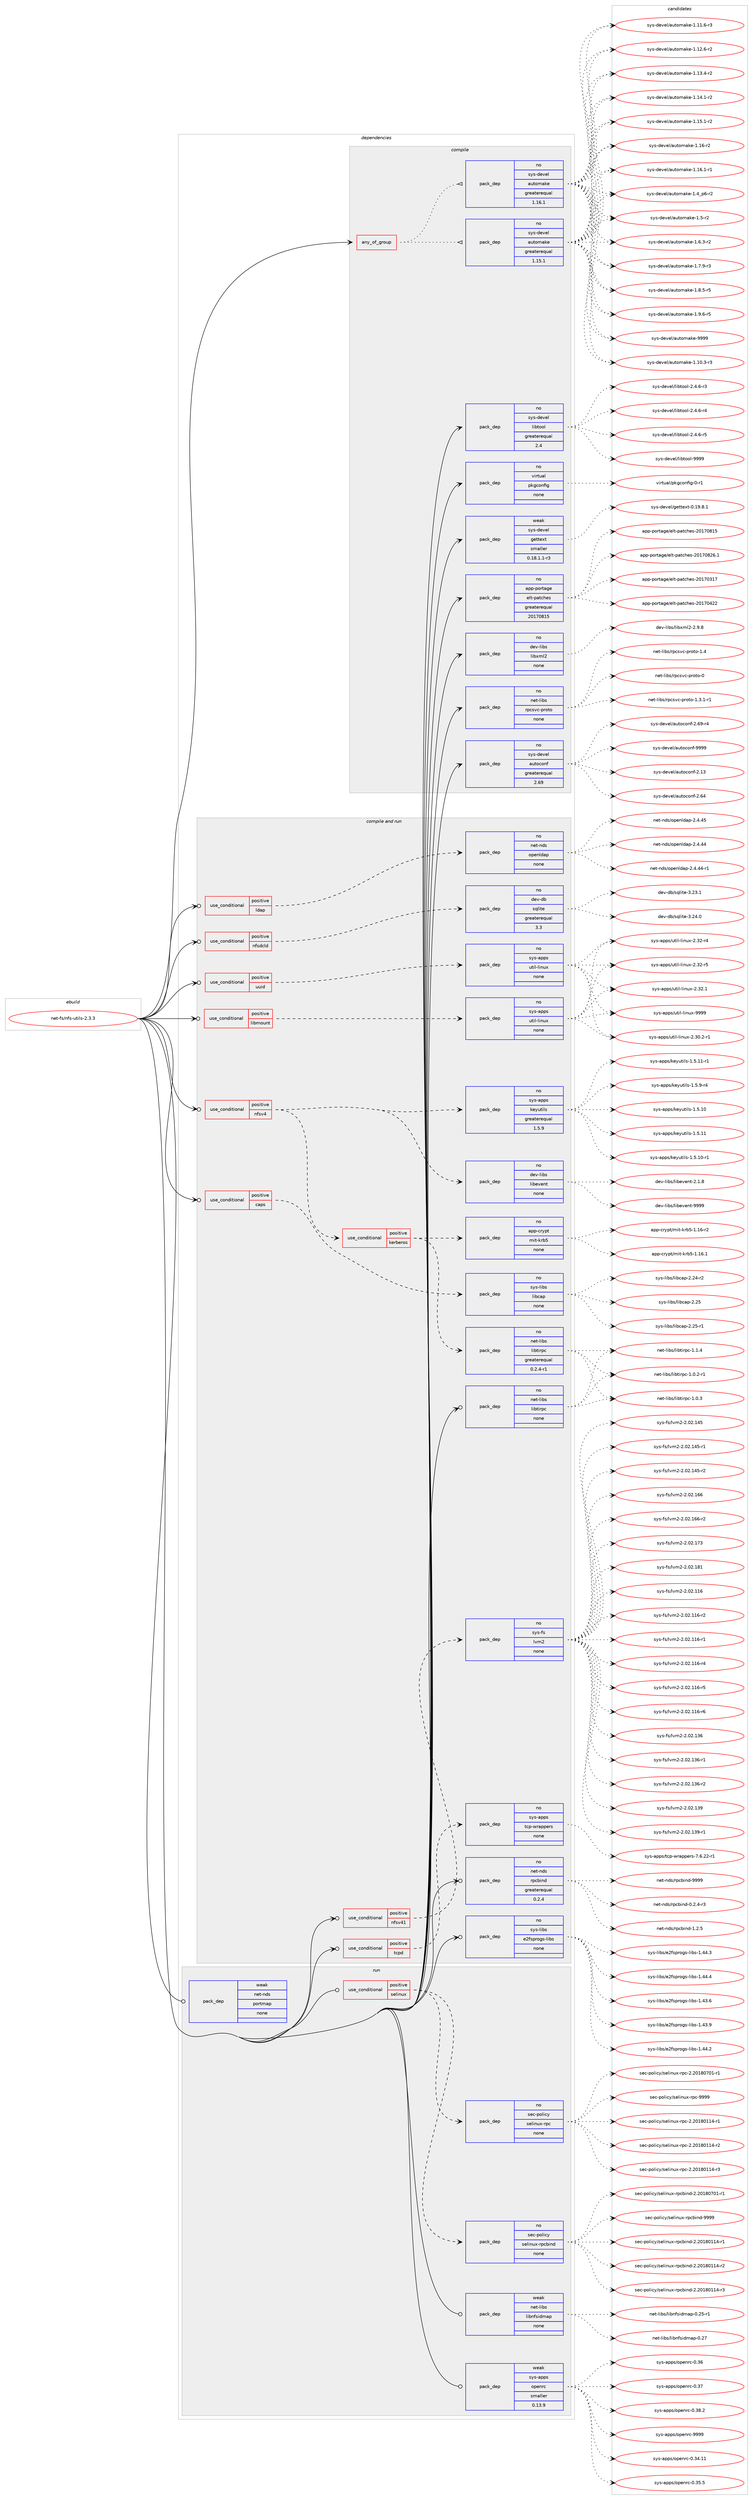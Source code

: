 digraph prolog {

# *************
# Graph options
# *************

newrank=true;
concentrate=true;
compound=true;
graph [rankdir=LR,fontname=Helvetica,fontsize=10,ranksep=1.5];#, ranksep=2.5, nodesep=0.2];
edge  [arrowhead=vee];
node  [fontname=Helvetica,fontsize=10];

# **********
# The ebuild
# **********

subgraph cluster_leftcol {
color=gray;
rank=same;
label=<<i>ebuild</i>>;
id [label="net-fs/nfs-utils-2.3.3", color=red, width=4, href="../net-fs/nfs-utils-2.3.3.svg"];
}

# ****************
# The dependencies
# ****************

subgraph cluster_midcol {
color=gray;
label=<<i>dependencies</i>>;
subgraph cluster_compile {
fillcolor="#eeeeee";
style=filled;
label=<<i>compile</i>>;
subgraph any35 {
dependency3497 [label=<<TABLE BORDER="0" CELLBORDER="1" CELLSPACING="0" CELLPADDING="4"><TR><TD CELLPADDING="10">any_of_group</TD></TR></TABLE>>, shape=none, color=red];subgraph pack2268 {
dependency3498 [label=<<TABLE BORDER="0" CELLBORDER="1" CELLSPACING="0" CELLPADDING="4" WIDTH="220"><TR><TD ROWSPAN="6" CELLPADDING="30">pack_dep</TD></TR><TR><TD WIDTH="110">no</TD></TR><TR><TD>sys-devel</TD></TR><TR><TD>automake</TD></TR><TR><TD>greaterequal</TD></TR><TR><TD>1.16.1</TD></TR></TABLE>>, shape=none, color=blue];
}
dependency3497:e -> dependency3498:w [weight=20,style="dotted",arrowhead="oinv"];
subgraph pack2269 {
dependency3499 [label=<<TABLE BORDER="0" CELLBORDER="1" CELLSPACING="0" CELLPADDING="4" WIDTH="220"><TR><TD ROWSPAN="6" CELLPADDING="30">pack_dep</TD></TR><TR><TD WIDTH="110">no</TD></TR><TR><TD>sys-devel</TD></TR><TR><TD>automake</TD></TR><TR><TD>greaterequal</TD></TR><TR><TD>1.15.1</TD></TR></TABLE>>, shape=none, color=blue];
}
dependency3497:e -> dependency3499:w [weight=20,style="dotted",arrowhead="oinv"];
}
id:e -> dependency3497:w [weight=20,style="solid",arrowhead="vee"];
subgraph pack2270 {
dependency3500 [label=<<TABLE BORDER="0" CELLBORDER="1" CELLSPACING="0" CELLPADDING="4" WIDTH="220"><TR><TD ROWSPAN="6" CELLPADDING="30">pack_dep</TD></TR><TR><TD WIDTH="110">no</TD></TR><TR><TD>app-portage</TD></TR><TR><TD>elt-patches</TD></TR><TR><TD>greaterequal</TD></TR><TR><TD>20170815</TD></TR></TABLE>>, shape=none, color=blue];
}
id:e -> dependency3500:w [weight=20,style="solid",arrowhead="vee"];
subgraph pack2271 {
dependency3501 [label=<<TABLE BORDER="0" CELLBORDER="1" CELLSPACING="0" CELLPADDING="4" WIDTH="220"><TR><TD ROWSPAN="6" CELLPADDING="30">pack_dep</TD></TR><TR><TD WIDTH="110">no</TD></TR><TR><TD>dev-libs</TD></TR><TR><TD>libxml2</TD></TR><TR><TD>none</TD></TR><TR><TD></TD></TR></TABLE>>, shape=none, color=blue];
}
id:e -> dependency3501:w [weight=20,style="solid",arrowhead="vee"];
subgraph pack2272 {
dependency3502 [label=<<TABLE BORDER="0" CELLBORDER="1" CELLSPACING="0" CELLPADDING="4" WIDTH="220"><TR><TD ROWSPAN="6" CELLPADDING="30">pack_dep</TD></TR><TR><TD WIDTH="110">no</TD></TR><TR><TD>net-libs</TD></TR><TR><TD>rpcsvc-proto</TD></TR><TR><TD>none</TD></TR><TR><TD></TD></TR></TABLE>>, shape=none, color=blue];
}
id:e -> dependency3502:w [weight=20,style="solid",arrowhead="vee"];
subgraph pack2273 {
dependency3503 [label=<<TABLE BORDER="0" CELLBORDER="1" CELLSPACING="0" CELLPADDING="4" WIDTH="220"><TR><TD ROWSPAN="6" CELLPADDING="30">pack_dep</TD></TR><TR><TD WIDTH="110">no</TD></TR><TR><TD>sys-devel</TD></TR><TR><TD>autoconf</TD></TR><TR><TD>greaterequal</TD></TR><TR><TD>2.69</TD></TR></TABLE>>, shape=none, color=blue];
}
id:e -> dependency3503:w [weight=20,style="solid",arrowhead="vee"];
subgraph pack2274 {
dependency3504 [label=<<TABLE BORDER="0" CELLBORDER="1" CELLSPACING="0" CELLPADDING="4" WIDTH="220"><TR><TD ROWSPAN="6" CELLPADDING="30">pack_dep</TD></TR><TR><TD WIDTH="110">no</TD></TR><TR><TD>sys-devel</TD></TR><TR><TD>libtool</TD></TR><TR><TD>greaterequal</TD></TR><TR><TD>2.4</TD></TR></TABLE>>, shape=none, color=blue];
}
id:e -> dependency3504:w [weight=20,style="solid",arrowhead="vee"];
subgraph pack2275 {
dependency3505 [label=<<TABLE BORDER="0" CELLBORDER="1" CELLSPACING="0" CELLPADDING="4" WIDTH="220"><TR><TD ROWSPAN="6" CELLPADDING="30">pack_dep</TD></TR><TR><TD WIDTH="110">no</TD></TR><TR><TD>virtual</TD></TR><TR><TD>pkgconfig</TD></TR><TR><TD>none</TD></TR><TR><TD></TD></TR></TABLE>>, shape=none, color=blue];
}
id:e -> dependency3505:w [weight=20,style="solid",arrowhead="vee"];
subgraph pack2276 {
dependency3506 [label=<<TABLE BORDER="0" CELLBORDER="1" CELLSPACING="0" CELLPADDING="4" WIDTH="220"><TR><TD ROWSPAN="6" CELLPADDING="30">pack_dep</TD></TR><TR><TD WIDTH="110">weak</TD></TR><TR><TD>sys-devel</TD></TR><TR><TD>gettext</TD></TR><TR><TD>smaller</TD></TR><TR><TD>0.18.1.1-r3</TD></TR></TABLE>>, shape=none, color=blue];
}
id:e -> dependency3506:w [weight=20,style="solid",arrowhead="vee"];
}
subgraph cluster_compileandrun {
fillcolor="#eeeeee";
style=filled;
label=<<i>compile and run</i>>;
subgraph cond1195 {
dependency3507 [label=<<TABLE BORDER="0" CELLBORDER="1" CELLSPACING="0" CELLPADDING="4"><TR><TD ROWSPAN="3" CELLPADDING="10">use_conditional</TD></TR><TR><TD>positive</TD></TR><TR><TD>caps</TD></TR></TABLE>>, shape=none, color=red];
subgraph pack2277 {
dependency3508 [label=<<TABLE BORDER="0" CELLBORDER="1" CELLSPACING="0" CELLPADDING="4" WIDTH="220"><TR><TD ROWSPAN="6" CELLPADDING="30">pack_dep</TD></TR><TR><TD WIDTH="110">no</TD></TR><TR><TD>sys-libs</TD></TR><TR><TD>libcap</TD></TR><TR><TD>none</TD></TR><TR><TD></TD></TR></TABLE>>, shape=none, color=blue];
}
dependency3507:e -> dependency3508:w [weight=20,style="dashed",arrowhead="vee"];
}
id:e -> dependency3507:w [weight=20,style="solid",arrowhead="odotvee"];
subgraph cond1196 {
dependency3509 [label=<<TABLE BORDER="0" CELLBORDER="1" CELLSPACING="0" CELLPADDING="4"><TR><TD ROWSPAN="3" CELLPADDING="10">use_conditional</TD></TR><TR><TD>positive</TD></TR><TR><TD>ldap</TD></TR></TABLE>>, shape=none, color=red];
subgraph pack2278 {
dependency3510 [label=<<TABLE BORDER="0" CELLBORDER="1" CELLSPACING="0" CELLPADDING="4" WIDTH="220"><TR><TD ROWSPAN="6" CELLPADDING="30">pack_dep</TD></TR><TR><TD WIDTH="110">no</TD></TR><TR><TD>net-nds</TD></TR><TR><TD>openldap</TD></TR><TR><TD>none</TD></TR><TR><TD></TD></TR></TABLE>>, shape=none, color=blue];
}
dependency3509:e -> dependency3510:w [weight=20,style="dashed",arrowhead="vee"];
}
id:e -> dependency3509:w [weight=20,style="solid",arrowhead="odotvee"];
subgraph cond1197 {
dependency3511 [label=<<TABLE BORDER="0" CELLBORDER="1" CELLSPACING="0" CELLPADDING="4"><TR><TD ROWSPAN="3" CELLPADDING="10">use_conditional</TD></TR><TR><TD>positive</TD></TR><TR><TD>libmount</TD></TR></TABLE>>, shape=none, color=red];
subgraph pack2279 {
dependency3512 [label=<<TABLE BORDER="0" CELLBORDER="1" CELLSPACING="0" CELLPADDING="4" WIDTH="220"><TR><TD ROWSPAN="6" CELLPADDING="30">pack_dep</TD></TR><TR><TD WIDTH="110">no</TD></TR><TR><TD>sys-apps</TD></TR><TR><TD>util-linux</TD></TR><TR><TD>none</TD></TR><TR><TD></TD></TR></TABLE>>, shape=none, color=blue];
}
dependency3511:e -> dependency3512:w [weight=20,style="dashed",arrowhead="vee"];
}
id:e -> dependency3511:w [weight=20,style="solid",arrowhead="odotvee"];
subgraph cond1198 {
dependency3513 [label=<<TABLE BORDER="0" CELLBORDER="1" CELLSPACING="0" CELLPADDING="4"><TR><TD ROWSPAN="3" CELLPADDING="10">use_conditional</TD></TR><TR><TD>positive</TD></TR><TR><TD>nfsdcld</TD></TR></TABLE>>, shape=none, color=red];
subgraph pack2280 {
dependency3514 [label=<<TABLE BORDER="0" CELLBORDER="1" CELLSPACING="0" CELLPADDING="4" WIDTH="220"><TR><TD ROWSPAN="6" CELLPADDING="30">pack_dep</TD></TR><TR><TD WIDTH="110">no</TD></TR><TR><TD>dev-db</TD></TR><TR><TD>sqlite</TD></TR><TR><TD>greaterequal</TD></TR><TR><TD>3.3</TD></TR></TABLE>>, shape=none, color=blue];
}
dependency3513:e -> dependency3514:w [weight=20,style="dashed",arrowhead="vee"];
}
id:e -> dependency3513:w [weight=20,style="solid",arrowhead="odotvee"];
subgraph cond1199 {
dependency3515 [label=<<TABLE BORDER="0" CELLBORDER="1" CELLSPACING="0" CELLPADDING="4"><TR><TD ROWSPAN="3" CELLPADDING="10">use_conditional</TD></TR><TR><TD>positive</TD></TR><TR><TD>nfsv4</TD></TR></TABLE>>, shape=none, color=red];
subgraph pack2281 {
dependency3516 [label=<<TABLE BORDER="0" CELLBORDER="1" CELLSPACING="0" CELLPADDING="4" WIDTH="220"><TR><TD ROWSPAN="6" CELLPADDING="30">pack_dep</TD></TR><TR><TD WIDTH="110">no</TD></TR><TR><TD>dev-libs</TD></TR><TR><TD>libevent</TD></TR><TR><TD>none</TD></TR><TR><TD></TD></TR></TABLE>>, shape=none, color=blue];
}
dependency3515:e -> dependency3516:w [weight=20,style="dashed",arrowhead="vee"];
subgraph pack2282 {
dependency3517 [label=<<TABLE BORDER="0" CELLBORDER="1" CELLSPACING="0" CELLPADDING="4" WIDTH="220"><TR><TD ROWSPAN="6" CELLPADDING="30">pack_dep</TD></TR><TR><TD WIDTH="110">no</TD></TR><TR><TD>sys-apps</TD></TR><TR><TD>keyutils</TD></TR><TR><TD>greaterequal</TD></TR><TR><TD>1.5.9</TD></TR></TABLE>>, shape=none, color=blue];
}
dependency3515:e -> dependency3517:w [weight=20,style="dashed",arrowhead="vee"];
subgraph cond1200 {
dependency3518 [label=<<TABLE BORDER="0" CELLBORDER="1" CELLSPACING="0" CELLPADDING="4"><TR><TD ROWSPAN="3" CELLPADDING="10">use_conditional</TD></TR><TR><TD>positive</TD></TR><TR><TD>kerberos</TD></TR></TABLE>>, shape=none, color=red];
subgraph pack2283 {
dependency3519 [label=<<TABLE BORDER="0" CELLBORDER="1" CELLSPACING="0" CELLPADDING="4" WIDTH="220"><TR><TD ROWSPAN="6" CELLPADDING="30">pack_dep</TD></TR><TR><TD WIDTH="110">no</TD></TR><TR><TD>net-libs</TD></TR><TR><TD>libtirpc</TD></TR><TR><TD>greaterequal</TD></TR><TR><TD>0.2.4-r1</TD></TR></TABLE>>, shape=none, color=blue];
}
dependency3518:e -> dependency3519:w [weight=20,style="dashed",arrowhead="vee"];
subgraph pack2284 {
dependency3520 [label=<<TABLE BORDER="0" CELLBORDER="1" CELLSPACING="0" CELLPADDING="4" WIDTH="220"><TR><TD ROWSPAN="6" CELLPADDING="30">pack_dep</TD></TR><TR><TD WIDTH="110">no</TD></TR><TR><TD>app-crypt</TD></TR><TR><TD>mit-krb5</TD></TR><TR><TD>none</TD></TR><TR><TD></TD></TR></TABLE>>, shape=none, color=blue];
}
dependency3518:e -> dependency3520:w [weight=20,style="dashed",arrowhead="vee"];
}
dependency3515:e -> dependency3518:w [weight=20,style="dashed",arrowhead="vee"];
}
id:e -> dependency3515:w [weight=20,style="solid",arrowhead="odotvee"];
subgraph cond1201 {
dependency3521 [label=<<TABLE BORDER="0" CELLBORDER="1" CELLSPACING="0" CELLPADDING="4"><TR><TD ROWSPAN="3" CELLPADDING="10">use_conditional</TD></TR><TR><TD>positive</TD></TR><TR><TD>nfsv41</TD></TR></TABLE>>, shape=none, color=red];
subgraph pack2285 {
dependency3522 [label=<<TABLE BORDER="0" CELLBORDER="1" CELLSPACING="0" CELLPADDING="4" WIDTH="220"><TR><TD ROWSPAN="6" CELLPADDING="30">pack_dep</TD></TR><TR><TD WIDTH="110">no</TD></TR><TR><TD>sys-fs</TD></TR><TR><TD>lvm2</TD></TR><TR><TD>none</TD></TR><TR><TD></TD></TR></TABLE>>, shape=none, color=blue];
}
dependency3521:e -> dependency3522:w [weight=20,style="dashed",arrowhead="vee"];
}
id:e -> dependency3521:w [weight=20,style="solid",arrowhead="odotvee"];
subgraph cond1202 {
dependency3523 [label=<<TABLE BORDER="0" CELLBORDER="1" CELLSPACING="0" CELLPADDING="4"><TR><TD ROWSPAN="3" CELLPADDING="10">use_conditional</TD></TR><TR><TD>positive</TD></TR><TR><TD>tcpd</TD></TR></TABLE>>, shape=none, color=red];
subgraph pack2286 {
dependency3524 [label=<<TABLE BORDER="0" CELLBORDER="1" CELLSPACING="0" CELLPADDING="4" WIDTH="220"><TR><TD ROWSPAN="6" CELLPADDING="30">pack_dep</TD></TR><TR><TD WIDTH="110">no</TD></TR><TR><TD>sys-apps</TD></TR><TR><TD>tcp-wrappers</TD></TR><TR><TD>none</TD></TR><TR><TD></TD></TR></TABLE>>, shape=none, color=blue];
}
dependency3523:e -> dependency3524:w [weight=20,style="dashed",arrowhead="vee"];
}
id:e -> dependency3523:w [weight=20,style="solid",arrowhead="odotvee"];
subgraph cond1203 {
dependency3525 [label=<<TABLE BORDER="0" CELLBORDER="1" CELLSPACING="0" CELLPADDING="4"><TR><TD ROWSPAN="3" CELLPADDING="10">use_conditional</TD></TR><TR><TD>positive</TD></TR><TR><TD>uuid</TD></TR></TABLE>>, shape=none, color=red];
subgraph pack2287 {
dependency3526 [label=<<TABLE BORDER="0" CELLBORDER="1" CELLSPACING="0" CELLPADDING="4" WIDTH="220"><TR><TD ROWSPAN="6" CELLPADDING="30">pack_dep</TD></TR><TR><TD WIDTH="110">no</TD></TR><TR><TD>sys-apps</TD></TR><TR><TD>util-linux</TD></TR><TR><TD>none</TD></TR><TR><TD></TD></TR></TABLE>>, shape=none, color=blue];
}
dependency3525:e -> dependency3526:w [weight=20,style="dashed",arrowhead="vee"];
}
id:e -> dependency3525:w [weight=20,style="solid",arrowhead="odotvee"];
subgraph pack2288 {
dependency3527 [label=<<TABLE BORDER="0" CELLBORDER="1" CELLSPACING="0" CELLPADDING="4" WIDTH="220"><TR><TD ROWSPAN="6" CELLPADDING="30">pack_dep</TD></TR><TR><TD WIDTH="110">no</TD></TR><TR><TD>net-libs</TD></TR><TR><TD>libtirpc</TD></TR><TR><TD>none</TD></TR><TR><TD></TD></TR></TABLE>>, shape=none, color=blue];
}
id:e -> dependency3527:w [weight=20,style="solid",arrowhead="odotvee"];
subgraph pack2289 {
dependency3528 [label=<<TABLE BORDER="0" CELLBORDER="1" CELLSPACING="0" CELLPADDING="4" WIDTH="220"><TR><TD ROWSPAN="6" CELLPADDING="30">pack_dep</TD></TR><TR><TD WIDTH="110">no</TD></TR><TR><TD>net-nds</TD></TR><TR><TD>rpcbind</TD></TR><TR><TD>greaterequal</TD></TR><TR><TD>0.2.4</TD></TR></TABLE>>, shape=none, color=blue];
}
id:e -> dependency3528:w [weight=20,style="solid",arrowhead="odotvee"];
subgraph pack2290 {
dependency3529 [label=<<TABLE BORDER="0" CELLBORDER="1" CELLSPACING="0" CELLPADDING="4" WIDTH="220"><TR><TD ROWSPAN="6" CELLPADDING="30">pack_dep</TD></TR><TR><TD WIDTH="110">no</TD></TR><TR><TD>sys-libs</TD></TR><TR><TD>e2fsprogs-libs</TD></TR><TR><TD>none</TD></TR><TR><TD></TD></TR></TABLE>>, shape=none, color=blue];
}
id:e -> dependency3529:w [weight=20,style="solid",arrowhead="odotvee"];
}
subgraph cluster_run {
fillcolor="#eeeeee";
style=filled;
label=<<i>run</i>>;
subgraph cond1204 {
dependency3530 [label=<<TABLE BORDER="0" CELLBORDER="1" CELLSPACING="0" CELLPADDING="4"><TR><TD ROWSPAN="3" CELLPADDING="10">use_conditional</TD></TR><TR><TD>positive</TD></TR><TR><TD>selinux</TD></TR></TABLE>>, shape=none, color=red];
subgraph pack2291 {
dependency3531 [label=<<TABLE BORDER="0" CELLBORDER="1" CELLSPACING="0" CELLPADDING="4" WIDTH="220"><TR><TD ROWSPAN="6" CELLPADDING="30">pack_dep</TD></TR><TR><TD WIDTH="110">no</TD></TR><TR><TD>sec-policy</TD></TR><TR><TD>selinux-rpc</TD></TR><TR><TD>none</TD></TR><TR><TD></TD></TR></TABLE>>, shape=none, color=blue];
}
dependency3530:e -> dependency3531:w [weight=20,style="dashed",arrowhead="vee"];
subgraph pack2292 {
dependency3532 [label=<<TABLE BORDER="0" CELLBORDER="1" CELLSPACING="0" CELLPADDING="4" WIDTH="220"><TR><TD ROWSPAN="6" CELLPADDING="30">pack_dep</TD></TR><TR><TD WIDTH="110">no</TD></TR><TR><TD>sec-policy</TD></TR><TR><TD>selinux-rpcbind</TD></TR><TR><TD>none</TD></TR><TR><TD></TD></TR></TABLE>>, shape=none, color=blue];
}
dependency3530:e -> dependency3532:w [weight=20,style="dashed",arrowhead="vee"];
}
id:e -> dependency3530:w [weight=20,style="solid",arrowhead="odot"];
subgraph pack2293 {
dependency3533 [label=<<TABLE BORDER="0" CELLBORDER="1" CELLSPACING="0" CELLPADDING="4" WIDTH="220"><TR><TD ROWSPAN="6" CELLPADDING="30">pack_dep</TD></TR><TR><TD WIDTH="110">weak</TD></TR><TR><TD>net-libs</TD></TR><TR><TD>libnfsidmap</TD></TR><TR><TD>none</TD></TR><TR><TD></TD></TR></TABLE>>, shape=none, color=blue];
}
id:e -> dependency3533:w [weight=20,style="solid",arrowhead="odot"];
subgraph pack2294 {
dependency3534 [label=<<TABLE BORDER="0" CELLBORDER="1" CELLSPACING="0" CELLPADDING="4" WIDTH="220"><TR><TD ROWSPAN="6" CELLPADDING="30">pack_dep</TD></TR><TR><TD WIDTH="110">weak</TD></TR><TR><TD>net-nds</TD></TR><TR><TD>portmap</TD></TR><TR><TD>none</TD></TR><TR><TD></TD></TR></TABLE>>, shape=none, color=blue];
}
id:e -> dependency3534:w [weight=20,style="solid",arrowhead="odot"];
subgraph pack2295 {
dependency3535 [label=<<TABLE BORDER="0" CELLBORDER="1" CELLSPACING="0" CELLPADDING="4" WIDTH="220"><TR><TD ROWSPAN="6" CELLPADDING="30">pack_dep</TD></TR><TR><TD WIDTH="110">weak</TD></TR><TR><TD>sys-apps</TD></TR><TR><TD>openrc</TD></TR><TR><TD>smaller</TD></TR><TR><TD>0.13.9</TD></TR></TABLE>>, shape=none, color=blue];
}
id:e -> dependency3535:w [weight=20,style="solid",arrowhead="odot"];
}
}

# **************
# The candidates
# **************

subgraph cluster_choices {
rank=same;
color=gray;
label=<<i>candidates</i>>;

subgraph choice2268 {
color=black;
nodesep=1;
choice11512111545100101118101108479711711611110997107101454946494846514511451 [label="sys-devel/automake-1.10.3-r3", color=red, width=4,href="../sys-devel/automake-1.10.3-r3.svg"];
choice11512111545100101118101108479711711611110997107101454946494946544511451 [label="sys-devel/automake-1.11.6-r3", color=red, width=4,href="../sys-devel/automake-1.11.6-r3.svg"];
choice11512111545100101118101108479711711611110997107101454946495046544511450 [label="sys-devel/automake-1.12.6-r2", color=red, width=4,href="../sys-devel/automake-1.12.6-r2.svg"];
choice11512111545100101118101108479711711611110997107101454946495146524511450 [label="sys-devel/automake-1.13.4-r2", color=red, width=4,href="../sys-devel/automake-1.13.4-r2.svg"];
choice11512111545100101118101108479711711611110997107101454946495246494511450 [label="sys-devel/automake-1.14.1-r2", color=red, width=4,href="../sys-devel/automake-1.14.1-r2.svg"];
choice11512111545100101118101108479711711611110997107101454946495346494511450 [label="sys-devel/automake-1.15.1-r2", color=red, width=4,href="../sys-devel/automake-1.15.1-r2.svg"];
choice1151211154510010111810110847971171161111099710710145494649544511450 [label="sys-devel/automake-1.16-r2", color=red, width=4,href="../sys-devel/automake-1.16-r2.svg"];
choice11512111545100101118101108479711711611110997107101454946495446494511449 [label="sys-devel/automake-1.16.1-r1", color=red, width=4,href="../sys-devel/automake-1.16.1-r1.svg"];
choice115121115451001011181011084797117116111109971071014549465295112544511450 [label="sys-devel/automake-1.4_p6-r2", color=red, width=4,href="../sys-devel/automake-1.4_p6-r2.svg"];
choice11512111545100101118101108479711711611110997107101454946534511450 [label="sys-devel/automake-1.5-r2", color=red, width=4,href="../sys-devel/automake-1.5-r2.svg"];
choice115121115451001011181011084797117116111109971071014549465446514511450 [label="sys-devel/automake-1.6.3-r2", color=red, width=4,href="../sys-devel/automake-1.6.3-r2.svg"];
choice115121115451001011181011084797117116111109971071014549465546574511451 [label="sys-devel/automake-1.7.9-r3", color=red, width=4,href="../sys-devel/automake-1.7.9-r3.svg"];
choice115121115451001011181011084797117116111109971071014549465646534511453 [label="sys-devel/automake-1.8.5-r5", color=red, width=4,href="../sys-devel/automake-1.8.5-r5.svg"];
choice115121115451001011181011084797117116111109971071014549465746544511453 [label="sys-devel/automake-1.9.6-r5", color=red, width=4,href="../sys-devel/automake-1.9.6-r5.svg"];
choice115121115451001011181011084797117116111109971071014557575757 [label="sys-devel/automake-9999", color=red, width=4,href="../sys-devel/automake-9999.svg"];
dependency3498:e -> choice11512111545100101118101108479711711611110997107101454946494846514511451:w [style=dotted,weight="100"];
dependency3498:e -> choice11512111545100101118101108479711711611110997107101454946494946544511451:w [style=dotted,weight="100"];
dependency3498:e -> choice11512111545100101118101108479711711611110997107101454946495046544511450:w [style=dotted,weight="100"];
dependency3498:e -> choice11512111545100101118101108479711711611110997107101454946495146524511450:w [style=dotted,weight="100"];
dependency3498:e -> choice11512111545100101118101108479711711611110997107101454946495246494511450:w [style=dotted,weight="100"];
dependency3498:e -> choice11512111545100101118101108479711711611110997107101454946495346494511450:w [style=dotted,weight="100"];
dependency3498:e -> choice1151211154510010111810110847971171161111099710710145494649544511450:w [style=dotted,weight="100"];
dependency3498:e -> choice11512111545100101118101108479711711611110997107101454946495446494511449:w [style=dotted,weight="100"];
dependency3498:e -> choice115121115451001011181011084797117116111109971071014549465295112544511450:w [style=dotted,weight="100"];
dependency3498:e -> choice11512111545100101118101108479711711611110997107101454946534511450:w [style=dotted,weight="100"];
dependency3498:e -> choice115121115451001011181011084797117116111109971071014549465446514511450:w [style=dotted,weight="100"];
dependency3498:e -> choice115121115451001011181011084797117116111109971071014549465546574511451:w [style=dotted,weight="100"];
dependency3498:e -> choice115121115451001011181011084797117116111109971071014549465646534511453:w [style=dotted,weight="100"];
dependency3498:e -> choice115121115451001011181011084797117116111109971071014549465746544511453:w [style=dotted,weight="100"];
dependency3498:e -> choice115121115451001011181011084797117116111109971071014557575757:w [style=dotted,weight="100"];
}
subgraph choice2269 {
color=black;
nodesep=1;
choice11512111545100101118101108479711711611110997107101454946494846514511451 [label="sys-devel/automake-1.10.3-r3", color=red, width=4,href="../sys-devel/automake-1.10.3-r3.svg"];
choice11512111545100101118101108479711711611110997107101454946494946544511451 [label="sys-devel/automake-1.11.6-r3", color=red, width=4,href="../sys-devel/automake-1.11.6-r3.svg"];
choice11512111545100101118101108479711711611110997107101454946495046544511450 [label="sys-devel/automake-1.12.6-r2", color=red, width=4,href="../sys-devel/automake-1.12.6-r2.svg"];
choice11512111545100101118101108479711711611110997107101454946495146524511450 [label="sys-devel/automake-1.13.4-r2", color=red, width=4,href="../sys-devel/automake-1.13.4-r2.svg"];
choice11512111545100101118101108479711711611110997107101454946495246494511450 [label="sys-devel/automake-1.14.1-r2", color=red, width=4,href="../sys-devel/automake-1.14.1-r2.svg"];
choice11512111545100101118101108479711711611110997107101454946495346494511450 [label="sys-devel/automake-1.15.1-r2", color=red, width=4,href="../sys-devel/automake-1.15.1-r2.svg"];
choice1151211154510010111810110847971171161111099710710145494649544511450 [label="sys-devel/automake-1.16-r2", color=red, width=4,href="../sys-devel/automake-1.16-r2.svg"];
choice11512111545100101118101108479711711611110997107101454946495446494511449 [label="sys-devel/automake-1.16.1-r1", color=red, width=4,href="../sys-devel/automake-1.16.1-r1.svg"];
choice115121115451001011181011084797117116111109971071014549465295112544511450 [label="sys-devel/automake-1.4_p6-r2", color=red, width=4,href="../sys-devel/automake-1.4_p6-r2.svg"];
choice11512111545100101118101108479711711611110997107101454946534511450 [label="sys-devel/automake-1.5-r2", color=red, width=4,href="../sys-devel/automake-1.5-r2.svg"];
choice115121115451001011181011084797117116111109971071014549465446514511450 [label="sys-devel/automake-1.6.3-r2", color=red, width=4,href="../sys-devel/automake-1.6.3-r2.svg"];
choice115121115451001011181011084797117116111109971071014549465546574511451 [label="sys-devel/automake-1.7.9-r3", color=red, width=4,href="../sys-devel/automake-1.7.9-r3.svg"];
choice115121115451001011181011084797117116111109971071014549465646534511453 [label="sys-devel/automake-1.8.5-r5", color=red, width=4,href="../sys-devel/automake-1.8.5-r5.svg"];
choice115121115451001011181011084797117116111109971071014549465746544511453 [label="sys-devel/automake-1.9.6-r5", color=red, width=4,href="../sys-devel/automake-1.9.6-r5.svg"];
choice115121115451001011181011084797117116111109971071014557575757 [label="sys-devel/automake-9999", color=red, width=4,href="../sys-devel/automake-9999.svg"];
dependency3499:e -> choice11512111545100101118101108479711711611110997107101454946494846514511451:w [style=dotted,weight="100"];
dependency3499:e -> choice11512111545100101118101108479711711611110997107101454946494946544511451:w [style=dotted,weight="100"];
dependency3499:e -> choice11512111545100101118101108479711711611110997107101454946495046544511450:w [style=dotted,weight="100"];
dependency3499:e -> choice11512111545100101118101108479711711611110997107101454946495146524511450:w [style=dotted,weight="100"];
dependency3499:e -> choice11512111545100101118101108479711711611110997107101454946495246494511450:w [style=dotted,weight="100"];
dependency3499:e -> choice11512111545100101118101108479711711611110997107101454946495346494511450:w [style=dotted,weight="100"];
dependency3499:e -> choice1151211154510010111810110847971171161111099710710145494649544511450:w [style=dotted,weight="100"];
dependency3499:e -> choice11512111545100101118101108479711711611110997107101454946495446494511449:w [style=dotted,weight="100"];
dependency3499:e -> choice115121115451001011181011084797117116111109971071014549465295112544511450:w [style=dotted,weight="100"];
dependency3499:e -> choice11512111545100101118101108479711711611110997107101454946534511450:w [style=dotted,weight="100"];
dependency3499:e -> choice115121115451001011181011084797117116111109971071014549465446514511450:w [style=dotted,weight="100"];
dependency3499:e -> choice115121115451001011181011084797117116111109971071014549465546574511451:w [style=dotted,weight="100"];
dependency3499:e -> choice115121115451001011181011084797117116111109971071014549465646534511453:w [style=dotted,weight="100"];
dependency3499:e -> choice115121115451001011181011084797117116111109971071014549465746544511453:w [style=dotted,weight="100"];
dependency3499:e -> choice115121115451001011181011084797117116111109971071014557575757:w [style=dotted,weight="100"];
}
subgraph choice2270 {
color=black;
nodesep=1;
choice97112112451121111141169710310147101108116451129711699104101115455048495548514955 [label="app-portage/elt-patches-20170317", color=red, width=4,href="../app-portage/elt-patches-20170317.svg"];
choice97112112451121111141169710310147101108116451129711699104101115455048495548525050 [label="app-portage/elt-patches-20170422", color=red, width=4,href="../app-portage/elt-patches-20170422.svg"];
choice97112112451121111141169710310147101108116451129711699104101115455048495548564953 [label="app-portage/elt-patches-20170815", color=red, width=4,href="../app-portage/elt-patches-20170815.svg"];
choice971121124511211111411697103101471011081164511297116991041011154550484955485650544649 [label="app-portage/elt-patches-20170826.1", color=red, width=4,href="../app-portage/elt-patches-20170826.1.svg"];
dependency3500:e -> choice97112112451121111141169710310147101108116451129711699104101115455048495548514955:w [style=dotted,weight="100"];
dependency3500:e -> choice97112112451121111141169710310147101108116451129711699104101115455048495548525050:w [style=dotted,weight="100"];
dependency3500:e -> choice97112112451121111141169710310147101108116451129711699104101115455048495548564953:w [style=dotted,weight="100"];
dependency3500:e -> choice971121124511211111411697103101471011081164511297116991041011154550484955485650544649:w [style=dotted,weight="100"];
}
subgraph choice2271 {
color=black;
nodesep=1;
choice1001011184510810598115471081059812010910850455046574656 [label="dev-libs/libxml2-2.9.8", color=red, width=4,href="../dev-libs/libxml2-2.9.8.svg"];
dependency3501:e -> choice1001011184510810598115471081059812010910850455046574656:w [style=dotted,weight="100"];
}
subgraph choice2272 {
color=black;
nodesep=1;
choice1101011164510810598115471141129911511899451121141111161114548 [label="net-libs/rpcsvc-proto-0", color=red, width=4,href="../net-libs/rpcsvc-proto-0.svg"];
choice1101011164510810598115471141129911511899451121141111161114549465146494511449 [label="net-libs/rpcsvc-proto-1.3.1-r1", color=red, width=4,href="../net-libs/rpcsvc-proto-1.3.1-r1.svg"];
choice11010111645108105981154711411299115118994511211411111611145494652 [label="net-libs/rpcsvc-proto-1.4", color=red, width=4,href="../net-libs/rpcsvc-proto-1.4.svg"];
dependency3502:e -> choice1101011164510810598115471141129911511899451121141111161114548:w [style=dotted,weight="100"];
dependency3502:e -> choice1101011164510810598115471141129911511899451121141111161114549465146494511449:w [style=dotted,weight="100"];
dependency3502:e -> choice11010111645108105981154711411299115118994511211411111611145494652:w [style=dotted,weight="100"];
}
subgraph choice2273 {
color=black;
nodesep=1;
choice115121115451001011181011084797117116111991111101024550464951 [label="sys-devel/autoconf-2.13", color=red, width=4,href="../sys-devel/autoconf-2.13.svg"];
choice115121115451001011181011084797117116111991111101024550465452 [label="sys-devel/autoconf-2.64", color=red, width=4,href="../sys-devel/autoconf-2.64.svg"];
choice1151211154510010111810110847971171161119911111010245504654574511452 [label="sys-devel/autoconf-2.69-r4", color=red, width=4,href="../sys-devel/autoconf-2.69-r4.svg"];
choice115121115451001011181011084797117116111991111101024557575757 [label="sys-devel/autoconf-9999", color=red, width=4,href="../sys-devel/autoconf-9999.svg"];
dependency3503:e -> choice115121115451001011181011084797117116111991111101024550464951:w [style=dotted,weight="100"];
dependency3503:e -> choice115121115451001011181011084797117116111991111101024550465452:w [style=dotted,weight="100"];
dependency3503:e -> choice1151211154510010111810110847971171161119911111010245504654574511452:w [style=dotted,weight="100"];
dependency3503:e -> choice115121115451001011181011084797117116111991111101024557575757:w [style=dotted,weight="100"];
}
subgraph choice2274 {
color=black;
nodesep=1;
choice1151211154510010111810110847108105981161111111084550465246544511451 [label="sys-devel/libtool-2.4.6-r3", color=red, width=4,href="../sys-devel/libtool-2.4.6-r3.svg"];
choice1151211154510010111810110847108105981161111111084550465246544511452 [label="sys-devel/libtool-2.4.6-r4", color=red, width=4,href="../sys-devel/libtool-2.4.6-r4.svg"];
choice1151211154510010111810110847108105981161111111084550465246544511453 [label="sys-devel/libtool-2.4.6-r5", color=red, width=4,href="../sys-devel/libtool-2.4.6-r5.svg"];
choice1151211154510010111810110847108105981161111111084557575757 [label="sys-devel/libtool-9999", color=red, width=4,href="../sys-devel/libtool-9999.svg"];
dependency3504:e -> choice1151211154510010111810110847108105981161111111084550465246544511451:w [style=dotted,weight="100"];
dependency3504:e -> choice1151211154510010111810110847108105981161111111084550465246544511452:w [style=dotted,weight="100"];
dependency3504:e -> choice1151211154510010111810110847108105981161111111084550465246544511453:w [style=dotted,weight="100"];
dependency3504:e -> choice1151211154510010111810110847108105981161111111084557575757:w [style=dotted,weight="100"];
}
subgraph choice2275 {
color=black;
nodesep=1;
choice11810511411611797108471121071039911111010210510345484511449 [label="virtual/pkgconfig-0-r1", color=red, width=4,href="../virtual/pkgconfig-0-r1.svg"];
dependency3505:e -> choice11810511411611797108471121071039911111010210510345484511449:w [style=dotted,weight="100"];
}
subgraph choice2276 {
color=black;
nodesep=1;
choice1151211154510010111810110847103101116116101120116454846495746564649 [label="sys-devel/gettext-0.19.8.1", color=red, width=4,href="../sys-devel/gettext-0.19.8.1.svg"];
dependency3506:e -> choice1151211154510010111810110847103101116116101120116454846495746564649:w [style=dotted,weight="100"];
}
subgraph choice2277 {
color=black;
nodesep=1;
choice11512111545108105981154710810598999711245504650524511450 [label="sys-libs/libcap-2.24-r2", color=red, width=4,href="../sys-libs/libcap-2.24-r2.svg"];
choice1151211154510810598115471081059899971124550465053 [label="sys-libs/libcap-2.25", color=red, width=4,href="../sys-libs/libcap-2.25.svg"];
choice11512111545108105981154710810598999711245504650534511449 [label="sys-libs/libcap-2.25-r1", color=red, width=4,href="../sys-libs/libcap-2.25-r1.svg"];
dependency3508:e -> choice11512111545108105981154710810598999711245504650524511450:w [style=dotted,weight="100"];
dependency3508:e -> choice1151211154510810598115471081059899971124550465053:w [style=dotted,weight="100"];
dependency3508:e -> choice11512111545108105981154710810598999711245504650534511449:w [style=dotted,weight="100"];
}
subgraph choice2278 {
color=black;
nodesep=1;
choice11010111645110100115471111121011101081009711245504652465252 [label="net-nds/openldap-2.4.44", color=red, width=4,href="../net-nds/openldap-2.4.44.svg"];
choice110101116451101001154711111210111010810097112455046524652524511449 [label="net-nds/openldap-2.4.44-r1", color=red, width=4,href="../net-nds/openldap-2.4.44-r1.svg"];
choice11010111645110100115471111121011101081009711245504652465253 [label="net-nds/openldap-2.4.45", color=red, width=4,href="../net-nds/openldap-2.4.45.svg"];
dependency3510:e -> choice11010111645110100115471111121011101081009711245504652465252:w [style=dotted,weight="100"];
dependency3510:e -> choice110101116451101001154711111210111010810097112455046524652524511449:w [style=dotted,weight="100"];
dependency3510:e -> choice11010111645110100115471111121011101081009711245504652465253:w [style=dotted,weight="100"];
}
subgraph choice2279 {
color=black;
nodesep=1;
choice11512111545971121121154711711610510845108105110117120455046514846504511449 [label="sys-apps/util-linux-2.30.2-r1", color=red, width=4,href="../sys-apps/util-linux-2.30.2-r1.svg"];
choice1151211154597112112115471171161051084510810511011712045504651504511452 [label="sys-apps/util-linux-2.32-r4", color=red, width=4,href="../sys-apps/util-linux-2.32-r4.svg"];
choice1151211154597112112115471171161051084510810511011712045504651504511453 [label="sys-apps/util-linux-2.32-r5", color=red, width=4,href="../sys-apps/util-linux-2.32-r5.svg"];
choice1151211154597112112115471171161051084510810511011712045504651504649 [label="sys-apps/util-linux-2.32.1", color=red, width=4,href="../sys-apps/util-linux-2.32.1.svg"];
choice115121115459711211211547117116105108451081051101171204557575757 [label="sys-apps/util-linux-9999", color=red, width=4,href="../sys-apps/util-linux-9999.svg"];
dependency3512:e -> choice11512111545971121121154711711610510845108105110117120455046514846504511449:w [style=dotted,weight="100"];
dependency3512:e -> choice1151211154597112112115471171161051084510810511011712045504651504511452:w [style=dotted,weight="100"];
dependency3512:e -> choice1151211154597112112115471171161051084510810511011712045504651504511453:w [style=dotted,weight="100"];
dependency3512:e -> choice1151211154597112112115471171161051084510810511011712045504651504649:w [style=dotted,weight="100"];
dependency3512:e -> choice115121115459711211211547117116105108451081051101171204557575757:w [style=dotted,weight="100"];
}
subgraph choice2280 {
color=black;
nodesep=1;
choice10010111845100984711511310810511610145514650514649 [label="dev-db/sqlite-3.23.1", color=red, width=4,href="../dev-db/sqlite-3.23.1.svg"];
choice10010111845100984711511310810511610145514650524648 [label="dev-db/sqlite-3.24.0", color=red, width=4,href="../dev-db/sqlite-3.24.0.svg"];
dependency3514:e -> choice10010111845100984711511310810511610145514650514649:w [style=dotted,weight="100"];
dependency3514:e -> choice10010111845100984711511310810511610145514650524648:w [style=dotted,weight="100"];
}
subgraph choice2281 {
color=black;
nodesep=1;
choice10010111845108105981154710810598101118101110116455046494656 [label="dev-libs/libevent-2.1.8", color=red, width=4,href="../dev-libs/libevent-2.1.8.svg"];
choice100101118451081059811547108105981011181011101164557575757 [label="dev-libs/libevent-9999", color=red, width=4,href="../dev-libs/libevent-9999.svg"];
dependency3516:e -> choice10010111845108105981154710810598101118101110116455046494656:w [style=dotted,weight="100"];
dependency3516:e -> choice100101118451081059811547108105981011181011101164557575757:w [style=dotted,weight="100"];
}
subgraph choice2282 {
color=black;
nodesep=1;
choice11512111545971121121154710710112111711610510811545494653464948 [label="sys-apps/keyutils-1.5.10", color=red, width=4,href="../sys-apps/keyutils-1.5.10.svg"];
choice11512111545971121121154710710112111711610510811545494653464949 [label="sys-apps/keyutils-1.5.11", color=red, width=4,href="../sys-apps/keyutils-1.5.11.svg"];
choice115121115459711211211547107101121117116105108115454946534649484511449 [label="sys-apps/keyutils-1.5.10-r1", color=red, width=4,href="../sys-apps/keyutils-1.5.10-r1.svg"];
choice115121115459711211211547107101121117116105108115454946534649494511449 [label="sys-apps/keyutils-1.5.11-r1", color=red, width=4,href="../sys-apps/keyutils-1.5.11-r1.svg"];
choice1151211154597112112115471071011211171161051081154549465346574511452 [label="sys-apps/keyutils-1.5.9-r4", color=red, width=4,href="../sys-apps/keyutils-1.5.9-r4.svg"];
dependency3517:e -> choice11512111545971121121154710710112111711610510811545494653464948:w [style=dotted,weight="100"];
dependency3517:e -> choice11512111545971121121154710710112111711610510811545494653464949:w [style=dotted,weight="100"];
dependency3517:e -> choice115121115459711211211547107101121117116105108115454946534649484511449:w [style=dotted,weight="100"];
dependency3517:e -> choice115121115459711211211547107101121117116105108115454946534649494511449:w [style=dotted,weight="100"];
dependency3517:e -> choice1151211154597112112115471071011211171161051081154549465346574511452:w [style=dotted,weight="100"];
}
subgraph choice2283 {
color=black;
nodesep=1;
choice11010111645108105981154710810598116105114112994549464846504511449 [label="net-libs/libtirpc-1.0.2-r1", color=red, width=4,href="../net-libs/libtirpc-1.0.2-r1.svg"];
choice1101011164510810598115471081059811610511411299454946484651 [label="net-libs/libtirpc-1.0.3", color=red, width=4,href="../net-libs/libtirpc-1.0.3.svg"];
choice1101011164510810598115471081059811610511411299454946494652 [label="net-libs/libtirpc-1.1.4", color=red, width=4,href="../net-libs/libtirpc-1.1.4.svg"];
dependency3519:e -> choice11010111645108105981154710810598116105114112994549464846504511449:w [style=dotted,weight="100"];
dependency3519:e -> choice1101011164510810598115471081059811610511411299454946484651:w [style=dotted,weight="100"];
dependency3519:e -> choice1101011164510810598115471081059811610511411299454946494652:w [style=dotted,weight="100"];
}
subgraph choice2284 {
color=black;
nodesep=1;
choice9711211245991141211121164710910511645107114985345494649544511450 [label="app-crypt/mit-krb5-1.16-r2", color=red, width=4,href="../app-crypt/mit-krb5-1.16-r2.svg"];
choice9711211245991141211121164710910511645107114985345494649544649 [label="app-crypt/mit-krb5-1.16.1", color=red, width=4,href="../app-crypt/mit-krb5-1.16.1.svg"];
dependency3520:e -> choice9711211245991141211121164710910511645107114985345494649544511450:w [style=dotted,weight="100"];
dependency3520:e -> choice9711211245991141211121164710910511645107114985345494649544649:w [style=dotted,weight="100"];
}
subgraph choice2285 {
color=black;
nodesep=1;
choice115121115451021154710811810950455046485046494954 [label="sys-fs/lvm2-2.02.116", color=red, width=4,href="../sys-fs/lvm2-2.02.116.svg"];
choice1151211154510211547108118109504550464850464949544511449 [label="sys-fs/lvm2-2.02.116-r1", color=red, width=4,href="../sys-fs/lvm2-2.02.116-r1.svg"];
choice1151211154510211547108118109504550464850464949544511450 [label="sys-fs/lvm2-2.02.116-r2", color=red, width=4,href="../sys-fs/lvm2-2.02.116-r2.svg"];
choice1151211154510211547108118109504550464850464949544511452 [label="sys-fs/lvm2-2.02.116-r4", color=red, width=4,href="../sys-fs/lvm2-2.02.116-r4.svg"];
choice1151211154510211547108118109504550464850464949544511453 [label="sys-fs/lvm2-2.02.116-r5", color=red, width=4,href="../sys-fs/lvm2-2.02.116-r5.svg"];
choice1151211154510211547108118109504550464850464949544511454 [label="sys-fs/lvm2-2.02.116-r6", color=red, width=4,href="../sys-fs/lvm2-2.02.116-r6.svg"];
choice115121115451021154710811810950455046485046495154 [label="sys-fs/lvm2-2.02.136", color=red, width=4,href="../sys-fs/lvm2-2.02.136.svg"];
choice1151211154510211547108118109504550464850464951544511449 [label="sys-fs/lvm2-2.02.136-r1", color=red, width=4,href="../sys-fs/lvm2-2.02.136-r1.svg"];
choice1151211154510211547108118109504550464850464951544511450 [label="sys-fs/lvm2-2.02.136-r2", color=red, width=4,href="../sys-fs/lvm2-2.02.136-r2.svg"];
choice115121115451021154710811810950455046485046495157 [label="sys-fs/lvm2-2.02.139", color=red, width=4,href="../sys-fs/lvm2-2.02.139.svg"];
choice1151211154510211547108118109504550464850464951574511449 [label="sys-fs/lvm2-2.02.139-r1", color=red, width=4,href="../sys-fs/lvm2-2.02.139-r1.svg"];
choice115121115451021154710811810950455046485046495253 [label="sys-fs/lvm2-2.02.145", color=red, width=4,href="../sys-fs/lvm2-2.02.145.svg"];
choice1151211154510211547108118109504550464850464952534511449 [label="sys-fs/lvm2-2.02.145-r1", color=red, width=4,href="../sys-fs/lvm2-2.02.145-r1.svg"];
choice1151211154510211547108118109504550464850464952534511450 [label="sys-fs/lvm2-2.02.145-r2", color=red, width=4,href="../sys-fs/lvm2-2.02.145-r2.svg"];
choice115121115451021154710811810950455046485046495454 [label="sys-fs/lvm2-2.02.166", color=red, width=4,href="../sys-fs/lvm2-2.02.166.svg"];
choice1151211154510211547108118109504550464850464954544511450 [label="sys-fs/lvm2-2.02.166-r2", color=red, width=4,href="../sys-fs/lvm2-2.02.166-r2.svg"];
choice115121115451021154710811810950455046485046495551 [label="sys-fs/lvm2-2.02.173", color=red, width=4,href="../sys-fs/lvm2-2.02.173.svg"];
choice115121115451021154710811810950455046485046495649 [label="sys-fs/lvm2-2.02.181", color=red, width=4,href="../sys-fs/lvm2-2.02.181.svg"];
dependency3522:e -> choice115121115451021154710811810950455046485046494954:w [style=dotted,weight="100"];
dependency3522:e -> choice1151211154510211547108118109504550464850464949544511449:w [style=dotted,weight="100"];
dependency3522:e -> choice1151211154510211547108118109504550464850464949544511450:w [style=dotted,weight="100"];
dependency3522:e -> choice1151211154510211547108118109504550464850464949544511452:w [style=dotted,weight="100"];
dependency3522:e -> choice1151211154510211547108118109504550464850464949544511453:w [style=dotted,weight="100"];
dependency3522:e -> choice1151211154510211547108118109504550464850464949544511454:w [style=dotted,weight="100"];
dependency3522:e -> choice115121115451021154710811810950455046485046495154:w [style=dotted,weight="100"];
dependency3522:e -> choice1151211154510211547108118109504550464850464951544511449:w [style=dotted,weight="100"];
dependency3522:e -> choice1151211154510211547108118109504550464850464951544511450:w [style=dotted,weight="100"];
dependency3522:e -> choice115121115451021154710811810950455046485046495157:w [style=dotted,weight="100"];
dependency3522:e -> choice1151211154510211547108118109504550464850464951574511449:w [style=dotted,weight="100"];
dependency3522:e -> choice115121115451021154710811810950455046485046495253:w [style=dotted,weight="100"];
dependency3522:e -> choice1151211154510211547108118109504550464850464952534511449:w [style=dotted,weight="100"];
dependency3522:e -> choice1151211154510211547108118109504550464850464952534511450:w [style=dotted,weight="100"];
dependency3522:e -> choice115121115451021154710811810950455046485046495454:w [style=dotted,weight="100"];
dependency3522:e -> choice1151211154510211547108118109504550464850464954544511450:w [style=dotted,weight="100"];
dependency3522:e -> choice115121115451021154710811810950455046485046495551:w [style=dotted,weight="100"];
dependency3522:e -> choice115121115451021154710811810950455046485046495649:w [style=dotted,weight="100"];
}
subgraph choice2286 {
color=black;
nodesep=1;
choice115121115459711211211547116991124511911497112112101114115455546544650504511449 [label="sys-apps/tcp-wrappers-7.6.22-r1", color=red, width=4,href="../sys-apps/tcp-wrappers-7.6.22-r1.svg"];
dependency3524:e -> choice115121115459711211211547116991124511911497112112101114115455546544650504511449:w [style=dotted,weight="100"];
}
subgraph choice2287 {
color=black;
nodesep=1;
choice11512111545971121121154711711610510845108105110117120455046514846504511449 [label="sys-apps/util-linux-2.30.2-r1", color=red, width=4,href="../sys-apps/util-linux-2.30.2-r1.svg"];
choice1151211154597112112115471171161051084510810511011712045504651504511452 [label="sys-apps/util-linux-2.32-r4", color=red, width=4,href="../sys-apps/util-linux-2.32-r4.svg"];
choice1151211154597112112115471171161051084510810511011712045504651504511453 [label="sys-apps/util-linux-2.32-r5", color=red, width=4,href="../sys-apps/util-linux-2.32-r5.svg"];
choice1151211154597112112115471171161051084510810511011712045504651504649 [label="sys-apps/util-linux-2.32.1", color=red, width=4,href="../sys-apps/util-linux-2.32.1.svg"];
choice115121115459711211211547117116105108451081051101171204557575757 [label="sys-apps/util-linux-9999", color=red, width=4,href="../sys-apps/util-linux-9999.svg"];
dependency3526:e -> choice11512111545971121121154711711610510845108105110117120455046514846504511449:w [style=dotted,weight="100"];
dependency3526:e -> choice1151211154597112112115471171161051084510810511011712045504651504511452:w [style=dotted,weight="100"];
dependency3526:e -> choice1151211154597112112115471171161051084510810511011712045504651504511453:w [style=dotted,weight="100"];
dependency3526:e -> choice1151211154597112112115471171161051084510810511011712045504651504649:w [style=dotted,weight="100"];
dependency3526:e -> choice115121115459711211211547117116105108451081051101171204557575757:w [style=dotted,weight="100"];
}
subgraph choice2288 {
color=black;
nodesep=1;
choice11010111645108105981154710810598116105114112994549464846504511449 [label="net-libs/libtirpc-1.0.2-r1", color=red, width=4,href="../net-libs/libtirpc-1.0.2-r1.svg"];
choice1101011164510810598115471081059811610511411299454946484651 [label="net-libs/libtirpc-1.0.3", color=red, width=4,href="../net-libs/libtirpc-1.0.3.svg"];
choice1101011164510810598115471081059811610511411299454946494652 [label="net-libs/libtirpc-1.1.4", color=red, width=4,href="../net-libs/libtirpc-1.1.4.svg"];
dependency3527:e -> choice11010111645108105981154710810598116105114112994549464846504511449:w [style=dotted,weight="100"];
dependency3527:e -> choice1101011164510810598115471081059811610511411299454946484651:w [style=dotted,weight="100"];
dependency3527:e -> choice1101011164510810598115471081059811610511411299454946494652:w [style=dotted,weight="100"];
}
subgraph choice2289 {
color=black;
nodesep=1;
choice110101116451101001154711411299981051101004548465046524511451 [label="net-nds/rpcbind-0.2.4-r3", color=red, width=4,href="../net-nds/rpcbind-0.2.4-r3.svg"];
choice11010111645110100115471141129998105110100454946504653 [label="net-nds/rpcbind-1.2.5", color=red, width=4,href="../net-nds/rpcbind-1.2.5.svg"];
choice110101116451101001154711411299981051101004557575757 [label="net-nds/rpcbind-9999", color=red, width=4,href="../net-nds/rpcbind-9999.svg"];
dependency3528:e -> choice110101116451101001154711411299981051101004548465046524511451:w [style=dotted,weight="100"];
dependency3528:e -> choice11010111645110100115471141129998105110100454946504653:w [style=dotted,weight="100"];
dependency3528:e -> choice110101116451101001154711411299981051101004557575757:w [style=dotted,weight="100"];
}
subgraph choice2290 {
color=black;
nodesep=1;
choice11512111545108105981154710150102115112114111103115451081059811545494652514654 [label="sys-libs/e2fsprogs-libs-1.43.6", color=red, width=4,href="../sys-libs/e2fsprogs-libs-1.43.6.svg"];
choice11512111545108105981154710150102115112114111103115451081059811545494652514657 [label="sys-libs/e2fsprogs-libs-1.43.9", color=red, width=4,href="../sys-libs/e2fsprogs-libs-1.43.9.svg"];
choice11512111545108105981154710150102115112114111103115451081059811545494652524650 [label="sys-libs/e2fsprogs-libs-1.44.2", color=red, width=4,href="../sys-libs/e2fsprogs-libs-1.44.2.svg"];
choice11512111545108105981154710150102115112114111103115451081059811545494652524651 [label="sys-libs/e2fsprogs-libs-1.44.3", color=red, width=4,href="../sys-libs/e2fsprogs-libs-1.44.3.svg"];
choice11512111545108105981154710150102115112114111103115451081059811545494652524652 [label="sys-libs/e2fsprogs-libs-1.44.4", color=red, width=4,href="../sys-libs/e2fsprogs-libs-1.44.4.svg"];
dependency3529:e -> choice11512111545108105981154710150102115112114111103115451081059811545494652514654:w [style=dotted,weight="100"];
dependency3529:e -> choice11512111545108105981154710150102115112114111103115451081059811545494652514657:w [style=dotted,weight="100"];
dependency3529:e -> choice11512111545108105981154710150102115112114111103115451081059811545494652524650:w [style=dotted,weight="100"];
dependency3529:e -> choice11512111545108105981154710150102115112114111103115451081059811545494652524651:w [style=dotted,weight="100"];
dependency3529:e -> choice11512111545108105981154710150102115112114111103115451081059811545494652524652:w [style=dotted,weight="100"];
}
subgraph choice2291 {
color=black;
nodesep=1;
choice11510199451121111081059912147115101108105110117120451141129945504650484956484949524511449 [label="sec-policy/selinux-rpc-2.20180114-r1", color=red, width=4,href="../sec-policy/selinux-rpc-2.20180114-r1.svg"];
choice11510199451121111081059912147115101108105110117120451141129945504650484956484949524511450 [label="sec-policy/selinux-rpc-2.20180114-r2", color=red, width=4,href="../sec-policy/selinux-rpc-2.20180114-r2.svg"];
choice11510199451121111081059912147115101108105110117120451141129945504650484956484949524511451 [label="sec-policy/selinux-rpc-2.20180114-r3", color=red, width=4,href="../sec-policy/selinux-rpc-2.20180114-r3.svg"];
choice11510199451121111081059912147115101108105110117120451141129945504650484956485548494511449 [label="sec-policy/selinux-rpc-2.20180701-r1", color=red, width=4,href="../sec-policy/selinux-rpc-2.20180701-r1.svg"];
choice1151019945112111108105991214711510110810511011712045114112994557575757 [label="sec-policy/selinux-rpc-9999", color=red, width=4,href="../sec-policy/selinux-rpc-9999.svg"];
dependency3531:e -> choice11510199451121111081059912147115101108105110117120451141129945504650484956484949524511449:w [style=dotted,weight="100"];
dependency3531:e -> choice11510199451121111081059912147115101108105110117120451141129945504650484956484949524511450:w [style=dotted,weight="100"];
dependency3531:e -> choice11510199451121111081059912147115101108105110117120451141129945504650484956484949524511451:w [style=dotted,weight="100"];
dependency3531:e -> choice11510199451121111081059912147115101108105110117120451141129945504650484956485548494511449:w [style=dotted,weight="100"];
dependency3531:e -> choice1151019945112111108105991214711510110810511011712045114112994557575757:w [style=dotted,weight="100"];
}
subgraph choice2292 {
color=black;
nodesep=1;
choice1151019945112111108105991214711510110810511011712045114112999810511010045504650484956484949524511449 [label="sec-policy/selinux-rpcbind-2.20180114-r1", color=red, width=4,href="../sec-policy/selinux-rpcbind-2.20180114-r1.svg"];
choice1151019945112111108105991214711510110810511011712045114112999810511010045504650484956484949524511450 [label="sec-policy/selinux-rpcbind-2.20180114-r2", color=red, width=4,href="../sec-policy/selinux-rpcbind-2.20180114-r2.svg"];
choice1151019945112111108105991214711510110810511011712045114112999810511010045504650484956484949524511451 [label="sec-policy/selinux-rpcbind-2.20180114-r3", color=red, width=4,href="../sec-policy/selinux-rpcbind-2.20180114-r3.svg"];
choice1151019945112111108105991214711510110810511011712045114112999810511010045504650484956485548494511449 [label="sec-policy/selinux-rpcbind-2.20180701-r1", color=red, width=4,href="../sec-policy/selinux-rpcbind-2.20180701-r1.svg"];
choice115101994511211110810599121471151011081051101171204511411299981051101004557575757 [label="sec-policy/selinux-rpcbind-9999", color=red, width=4,href="../sec-policy/selinux-rpcbind-9999.svg"];
dependency3532:e -> choice1151019945112111108105991214711510110810511011712045114112999810511010045504650484956484949524511449:w [style=dotted,weight="100"];
dependency3532:e -> choice1151019945112111108105991214711510110810511011712045114112999810511010045504650484956484949524511450:w [style=dotted,weight="100"];
dependency3532:e -> choice1151019945112111108105991214711510110810511011712045114112999810511010045504650484956484949524511451:w [style=dotted,weight="100"];
dependency3532:e -> choice1151019945112111108105991214711510110810511011712045114112999810511010045504650484956485548494511449:w [style=dotted,weight="100"];
dependency3532:e -> choice115101994511211110810599121471151011081051101171204511411299981051101004557575757:w [style=dotted,weight="100"];
}
subgraph choice2293 {
color=black;
nodesep=1;
choice110101116451081059811547108105981101021151051001099711245484650534511449 [label="net-libs/libnfsidmap-0.25-r1", color=red, width=4,href="../net-libs/libnfsidmap-0.25-r1.svg"];
choice11010111645108105981154710810598110102115105100109971124548465055 [label="net-libs/libnfsidmap-0.27", color=red, width=4,href="../net-libs/libnfsidmap-0.27.svg"];
dependency3533:e -> choice110101116451081059811547108105981101021151051001099711245484650534511449:w [style=dotted,weight="100"];
dependency3533:e -> choice11010111645108105981154710810598110102115105100109971124548465055:w [style=dotted,weight="100"];
}
subgraph choice2294 {
color=black;
nodesep=1;
}
subgraph choice2295 {
color=black;
nodesep=1;
choice115121115459711211211547111112101110114994548465152464949 [label="sys-apps/openrc-0.34.11", color=red, width=4,href="../sys-apps/openrc-0.34.11.svg"];
choice1151211154597112112115471111121011101149945484651534653 [label="sys-apps/openrc-0.35.5", color=red, width=4,href="../sys-apps/openrc-0.35.5.svg"];
choice115121115459711211211547111112101110114994548465154 [label="sys-apps/openrc-0.36", color=red, width=4,href="../sys-apps/openrc-0.36.svg"];
choice115121115459711211211547111112101110114994548465155 [label="sys-apps/openrc-0.37", color=red, width=4,href="../sys-apps/openrc-0.37.svg"];
choice1151211154597112112115471111121011101149945484651564650 [label="sys-apps/openrc-0.38.2", color=red, width=4,href="../sys-apps/openrc-0.38.2.svg"];
choice115121115459711211211547111112101110114994557575757 [label="sys-apps/openrc-9999", color=red, width=4,href="../sys-apps/openrc-9999.svg"];
dependency3535:e -> choice115121115459711211211547111112101110114994548465152464949:w [style=dotted,weight="100"];
dependency3535:e -> choice1151211154597112112115471111121011101149945484651534653:w [style=dotted,weight="100"];
dependency3535:e -> choice115121115459711211211547111112101110114994548465154:w [style=dotted,weight="100"];
dependency3535:e -> choice115121115459711211211547111112101110114994548465155:w [style=dotted,weight="100"];
dependency3535:e -> choice1151211154597112112115471111121011101149945484651564650:w [style=dotted,weight="100"];
dependency3535:e -> choice115121115459711211211547111112101110114994557575757:w [style=dotted,weight="100"];
}
}

}
